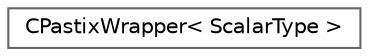 digraph "Graphical Class Hierarchy"
{
 // LATEX_PDF_SIZE
  bgcolor="transparent";
  edge [fontname=Helvetica,fontsize=10,labelfontname=Helvetica,labelfontsize=10];
  node [fontname=Helvetica,fontsize=10,shape=box,height=0.2,width=0.4];
  rankdir="LR";
  Node0 [id="Node000000",label="CPastixWrapper\< ScalarType \>",height=0.2,width=0.4,color="grey40", fillcolor="white", style="filled",URL="$classCPastixWrapper.html",tooltip="Wrapper class that converts between SU2 sparse format and PaStiX format and simplifies calls to the e..."];
}
